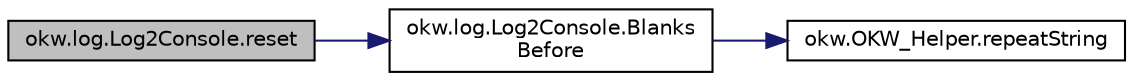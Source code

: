 digraph "okw.log.Log2Console.reset"
{
 // INTERACTIVE_SVG=YES
 // LATEX_PDF_SIZE
  edge [fontname="Helvetica",fontsize="10",labelfontname="Helvetica",labelfontsize="10"];
  node [fontname="Helvetica",fontsize="10",shape=record];
  rankdir="LR";
  Node251 [label="okw.log.Log2Console.reset",height=0.2,width=0.4,color="black", fillcolor="grey75", style="filled", fontcolor="black",tooltip="Method resets ."];
  Node251 -> Node252 [color="midnightblue",fontsize="10",style="solid",fontname="Helvetica"];
  Node252 [label="okw.log.Log2Console.Blanks\lBefore",height=0.2,width=0.4,color="black", fillcolor="white", style="filled",URL="$classokw_1_1log_1_1_log2_console.html#a418e8bba5b89f56ddaf2fea089dd24b2",tooltip="Erzeugt die Einrücktiefe für die Console-Ausgabe."];
  Node252 -> Node253 [color="midnightblue",fontsize="10",style="solid",fontname="Helvetica"];
  Node253 [label="okw.OKW_Helper.repeatString",height=0.2,width=0.4,color="black", fillcolor="white", style="filled",URL="$classokw_1_1_o_k_w___helper.html#ab5e676787808ed174e603c1e3bfcd176",tooltip=" "];
}
